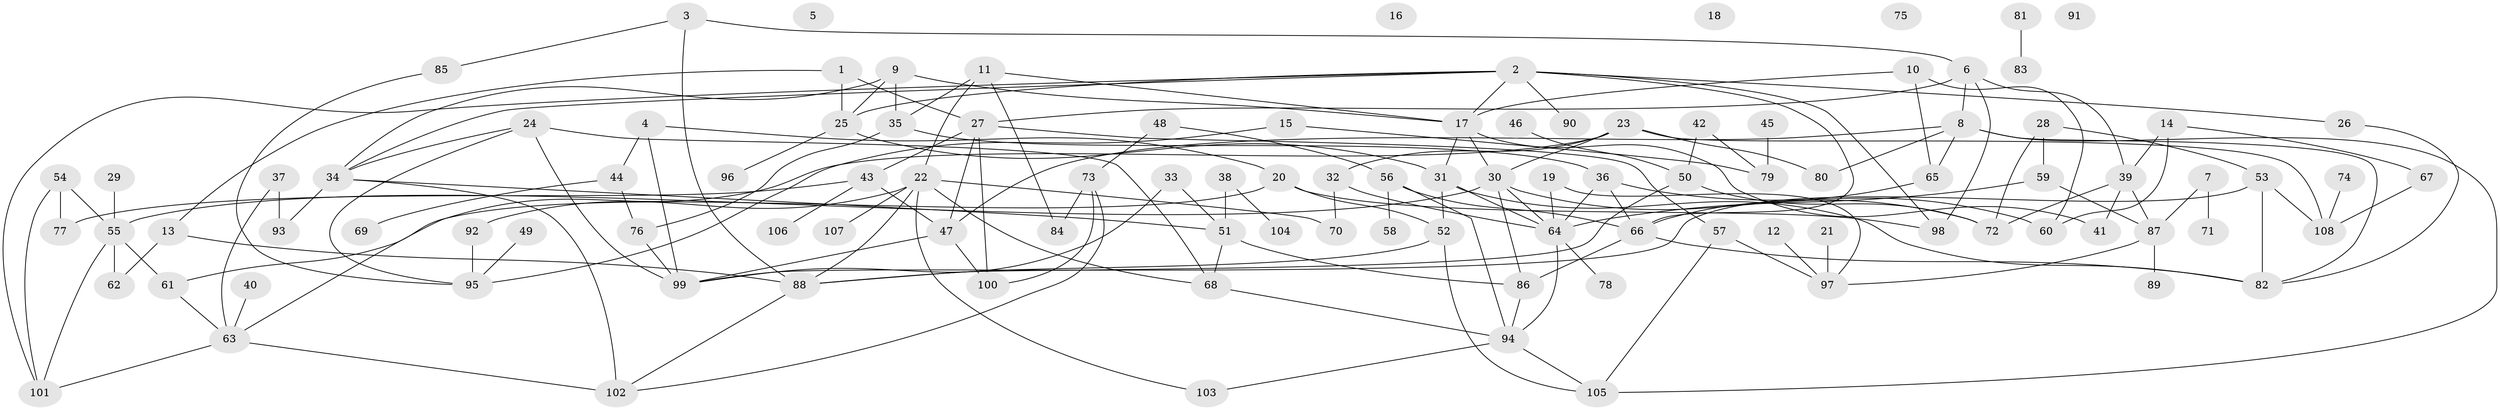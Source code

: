 // Generated by graph-tools (version 1.1) at 2025/00/03/09/25 03:00:47]
// undirected, 108 vertices, 169 edges
graph export_dot {
graph [start="1"]
  node [color=gray90,style=filled];
  1;
  2;
  3;
  4;
  5;
  6;
  7;
  8;
  9;
  10;
  11;
  12;
  13;
  14;
  15;
  16;
  17;
  18;
  19;
  20;
  21;
  22;
  23;
  24;
  25;
  26;
  27;
  28;
  29;
  30;
  31;
  32;
  33;
  34;
  35;
  36;
  37;
  38;
  39;
  40;
  41;
  42;
  43;
  44;
  45;
  46;
  47;
  48;
  49;
  50;
  51;
  52;
  53;
  54;
  55;
  56;
  57;
  58;
  59;
  60;
  61;
  62;
  63;
  64;
  65;
  66;
  67;
  68;
  69;
  70;
  71;
  72;
  73;
  74;
  75;
  76;
  77;
  78;
  79;
  80;
  81;
  82;
  83;
  84;
  85;
  86;
  87;
  88;
  89;
  90;
  91;
  92;
  93;
  94;
  95;
  96;
  97;
  98;
  99;
  100;
  101;
  102;
  103;
  104;
  105;
  106;
  107;
  108;
  1 -- 13;
  1 -- 25;
  1 -- 27;
  2 -- 17;
  2 -- 25;
  2 -- 26;
  2 -- 34;
  2 -- 66;
  2 -- 90;
  2 -- 98;
  2 -- 101;
  3 -- 6;
  3 -- 85;
  3 -- 88;
  4 -- 20;
  4 -- 44;
  4 -- 99;
  6 -- 8;
  6 -- 27;
  6 -- 39;
  6 -- 98;
  7 -- 71;
  7 -- 87;
  8 -- 47;
  8 -- 65;
  8 -- 80;
  8 -- 82;
  8 -- 105;
  9 -- 17;
  9 -- 25;
  9 -- 34;
  9 -- 35;
  10 -- 17;
  10 -- 60;
  10 -- 65;
  11 -- 17;
  11 -- 22;
  11 -- 35;
  11 -- 84;
  12 -- 97;
  13 -- 62;
  13 -- 88;
  14 -- 39;
  14 -- 60;
  14 -- 67;
  15 -- 79;
  15 -- 95;
  17 -- 30;
  17 -- 31;
  17 -- 41;
  19 -- 64;
  19 -- 97;
  20 -- 52;
  20 -- 61;
  20 -- 98;
  21 -- 97;
  22 -- 68;
  22 -- 70;
  22 -- 88;
  22 -- 92;
  22 -- 103;
  22 -- 107;
  23 -- 30;
  23 -- 32;
  23 -- 63;
  23 -- 80;
  23 -- 108;
  24 -- 34;
  24 -- 68;
  24 -- 95;
  24 -- 99;
  25 -- 31;
  25 -- 96;
  26 -- 82;
  27 -- 43;
  27 -- 47;
  27 -- 57;
  27 -- 100;
  28 -- 53;
  28 -- 59;
  28 -- 72;
  29 -- 55;
  30 -- 55;
  30 -- 64;
  30 -- 72;
  30 -- 86;
  31 -- 52;
  31 -- 64;
  31 -- 82;
  32 -- 64;
  32 -- 70;
  33 -- 51;
  33 -- 99;
  34 -- 51;
  34 -- 93;
  34 -- 102;
  35 -- 36;
  35 -- 76;
  36 -- 60;
  36 -- 64;
  36 -- 66;
  37 -- 63;
  37 -- 93;
  38 -- 51;
  38 -- 104;
  39 -- 41;
  39 -- 72;
  39 -- 87;
  40 -- 63;
  42 -- 50;
  42 -- 79;
  43 -- 47;
  43 -- 77;
  43 -- 106;
  44 -- 69;
  44 -- 76;
  45 -- 79;
  46 -- 50;
  47 -- 99;
  47 -- 100;
  48 -- 56;
  48 -- 73;
  49 -- 95;
  50 -- 72;
  50 -- 88;
  51 -- 68;
  51 -- 86;
  52 -- 88;
  52 -- 105;
  53 -- 82;
  53 -- 99;
  53 -- 108;
  54 -- 55;
  54 -- 77;
  54 -- 101;
  55 -- 61;
  55 -- 62;
  55 -- 101;
  56 -- 58;
  56 -- 66;
  56 -- 94;
  57 -- 97;
  57 -- 105;
  59 -- 64;
  59 -- 87;
  61 -- 63;
  63 -- 101;
  63 -- 102;
  64 -- 78;
  64 -- 94;
  65 -- 66;
  66 -- 82;
  66 -- 86;
  67 -- 108;
  68 -- 94;
  73 -- 84;
  73 -- 100;
  73 -- 102;
  74 -- 108;
  76 -- 99;
  81 -- 83;
  85 -- 95;
  86 -- 94;
  87 -- 89;
  87 -- 97;
  88 -- 102;
  92 -- 95;
  94 -- 103;
  94 -- 105;
}
